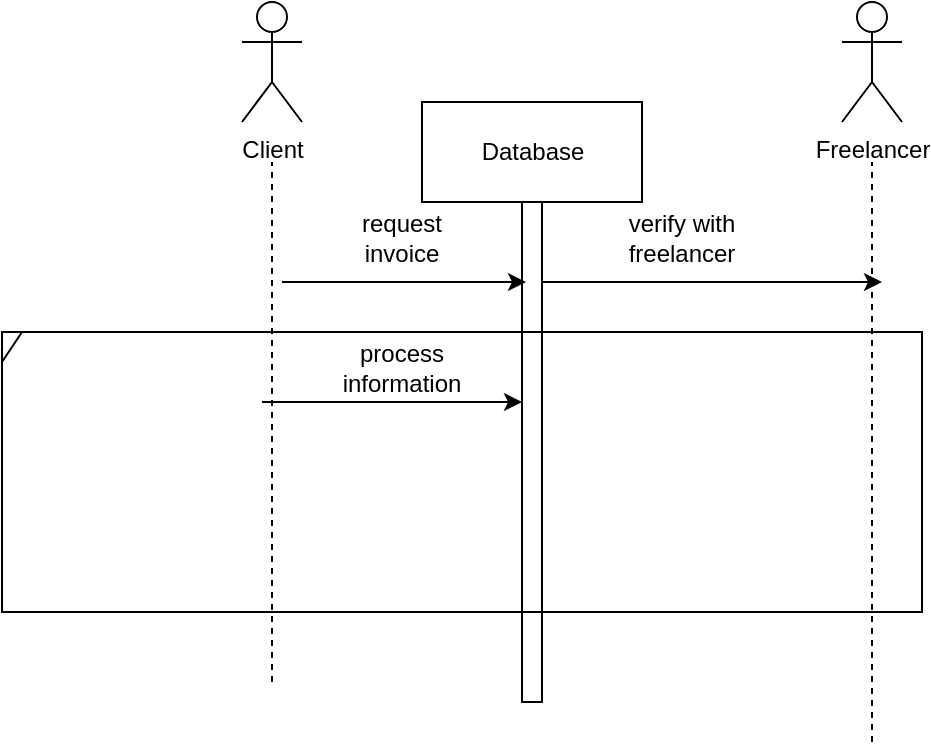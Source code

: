 <mxfile version="20.6.0" type="device"><diagram id="OYZZ6hwtVT6zeBJpfWEr" name="Page-1"><mxGraphModel dx="1422" dy="754" grid="1" gridSize="10" guides="1" tooltips="1" connect="1" arrows="1" fold="1" page="1" pageScale="1" pageWidth="827" pageHeight="1169" math="0" shadow="0"><root><mxCell id="0"/><mxCell id="1" parent="0"/><mxCell id="TuYGyouC03_alxCFmN1l-1" value="" style="html=1;points=[];perimeter=orthogonalPerimeter;" vertex="1" parent="1"><mxGeometry x="310" y="280" width="10" height="250" as="geometry"/></mxCell><mxCell id="TuYGyouC03_alxCFmN1l-2" value="Client" style="shape=umlActor;verticalLabelPosition=bottom;verticalAlign=top;html=1;" vertex="1" parent="1"><mxGeometry x="170" y="180" width="30" height="60" as="geometry"/></mxCell><mxCell id="TuYGyouC03_alxCFmN1l-3" value="" style="shape=umlFrame;whiteSpace=wrap;html=1;width=10;height=15;" vertex="1" parent="1"><mxGeometry x="50" y="345" width="460" height="140" as="geometry"/></mxCell><mxCell id="TuYGyouC03_alxCFmN1l-8" value="" style="endArrow=none;dashed=1;html=1;rounded=0;" edge="1" parent="1"><mxGeometry width="50" height="50" relative="1" as="geometry"><mxPoint x="185" y="520" as="sourcePoint"/><mxPoint x="185" y="260" as="targetPoint"/></mxGeometry></mxCell><mxCell id="TuYGyouC03_alxCFmN1l-10" value="" style="endArrow=classic;html=1;rounded=0;" edge="1" parent="1"><mxGeometry width="50" height="50" relative="1" as="geometry"><mxPoint x="180" y="380" as="sourcePoint"/><mxPoint x="310" y="380" as="targetPoint"/></mxGeometry></mxCell><mxCell id="TuYGyouC03_alxCFmN1l-11" value="request invoice" style="text;html=1;strokeColor=none;fillColor=none;align=center;verticalAlign=middle;whiteSpace=wrap;rounded=0;" vertex="1" parent="1"><mxGeometry x="220" y="280" width="60" height="35" as="geometry"/></mxCell><mxCell id="TuYGyouC03_alxCFmN1l-12" value="" style="endArrow=classic;html=1;rounded=0;entryX=0.2;entryY=0.16;entryDx=0;entryDy=0;entryPerimeter=0;" edge="1" parent="1" target="TuYGyouC03_alxCFmN1l-1"><mxGeometry width="50" height="50" relative="1" as="geometry"><mxPoint x="190" y="320" as="sourcePoint"/><mxPoint x="240" y="270" as="targetPoint"/></mxGeometry></mxCell><mxCell id="TuYGyouC03_alxCFmN1l-13" value="Database" style="html=1;" vertex="1" parent="1"><mxGeometry x="260" y="230" width="110" height="50" as="geometry"/></mxCell><mxCell id="TuYGyouC03_alxCFmN1l-14" value="process information" style="text;html=1;strokeColor=none;fillColor=none;align=center;verticalAlign=middle;whiteSpace=wrap;rounded=0;" vertex="1" parent="1"><mxGeometry x="210" y="350" width="80" height="25" as="geometry"/></mxCell><mxCell id="TuYGyouC03_alxCFmN1l-17" value="" style="endArrow=classic;html=1;rounded=0;" edge="1" parent="1"><mxGeometry width="50" height="50" relative="1" as="geometry"><mxPoint x="320" y="320" as="sourcePoint"/><mxPoint x="490" y="320" as="targetPoint"/></mxGeometry></mxCell><mxCell id="TuYGyouC03_alxCFmN1l-18" value="verify with freelancer" style="text;html=1;strokeColor=none;fillColor=none;align=center;verticalAlign=middle;whiteSpace=wrap;rounded=0;" vertex="1" parent="1"><mxGeometry x="350" y="283.5" width="80" height="28" as="geometry"/></mxCell><mxCell id="TuYGyouC03_alxCFmN1l-19" value="Freelancer" style="shape=umlActor;verticalLabelPosition=bottom;verticalAlign=top;html=1;" vertex="1" parent="1"><mxGeometry x="470" y="180" width="30" height="60" as="geometry"/></mxCell><mxCell id="TuYGyouC03_alxCFmN1l-20" value="" style="endArrow=none;dashed=1;html=1;rounded=0;" edge="1" parent="1"><mxGeometry width="50" height="50" relative="1" as="geometry"><mxPoint x="485" y="550" as="sourcePoint"/><mxPoint x="485" y="260" as="targetPoint"/></mxGeometry></mxCell></root></mxGraphModel></diagram></mxfile>